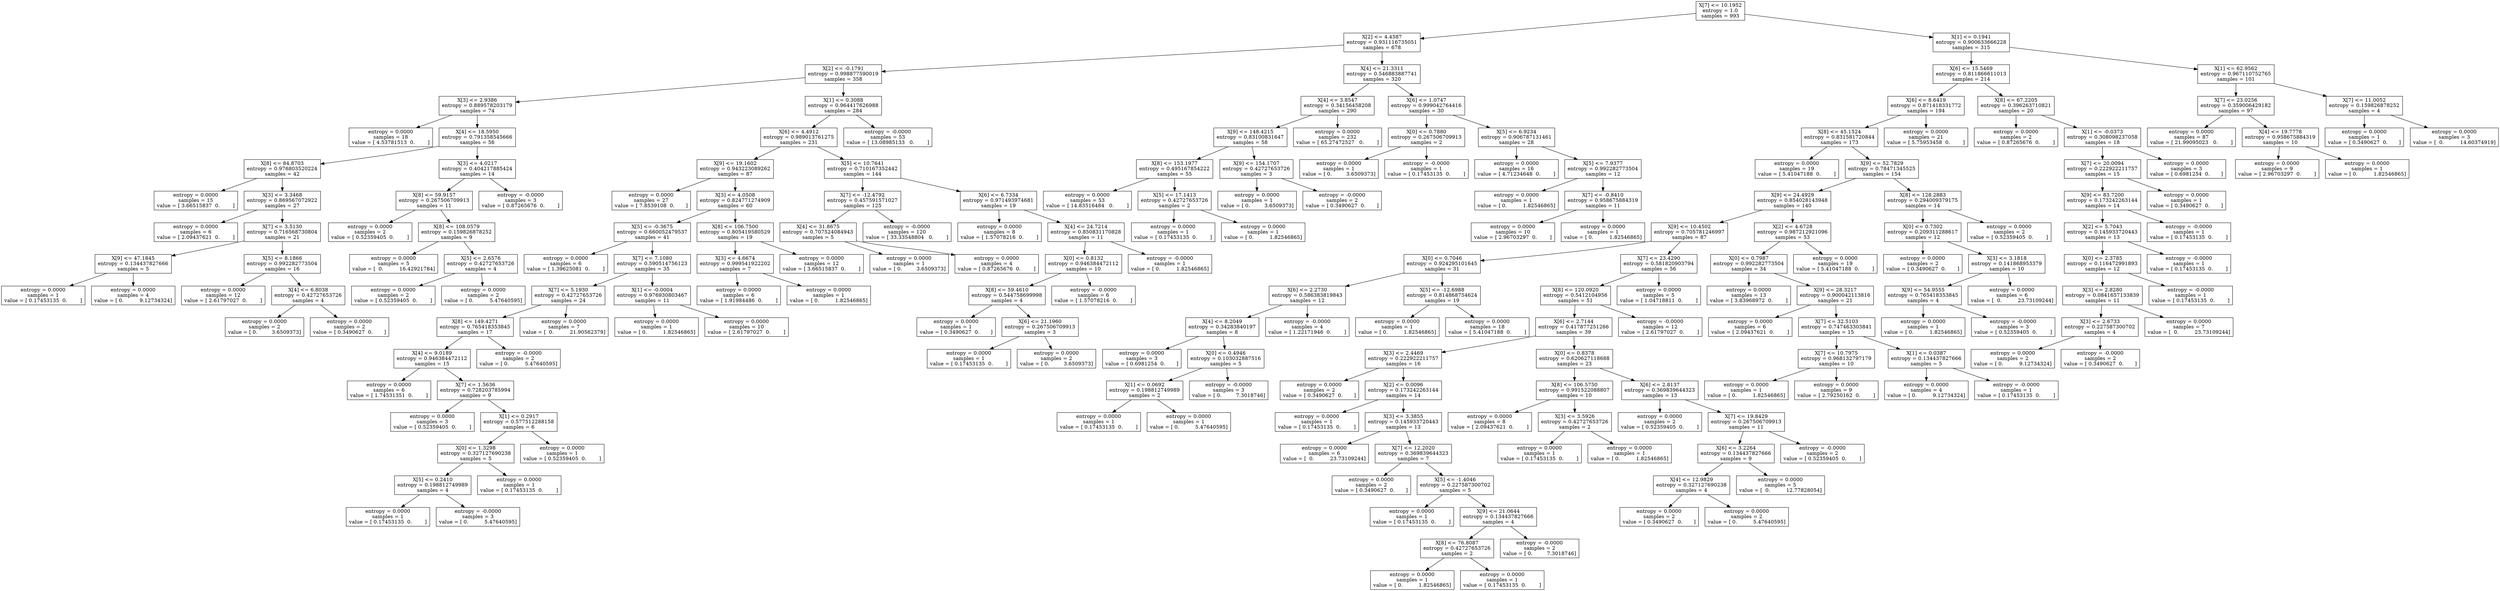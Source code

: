 digraph Tree {
0 [label="X[7] <= 10.1952\nentropy = 1.0\nsamples = 993", shape="box"] ;
1 [label="X[2] <= 4.4587\nentropy = 0.931116735051\nsamples = 678", shape="box"] ;
0 -> 1 ;
2 [label="X[2] <= -0.1791\nentropy = 0.998877590019\nsamples = 358", shape="box"] ;
1 -> 2 ;
3 [label="X[3] <= 2.9386\nentropy = 0.889578203179\nsamples = 74", shape="box"] ;
2 -> 3 ;
4 [label="entropy = 0.0000\nsamples = 18\nvalue = [ 4.53781513  0.        ]", shape="box"] ;
3 -> 4 ;
5 [label="X[4] <= 18.5950\nentropy = 0.791358545666\nsamples = 56", shape="box"] ;
3 -> 5 ;
6 [label="X[8] <= 84.8703\nentropy = 0.976803520224\nsamples = 42", shape="box"] ;
5 -> 6 ;
7 [label="entropy = 0.0000\nsamples = 15\nvalue = [ 3.66515837  0.        ]", shape="box"] ;
6 -> 7 ;
8 [label="X[3] <= 3.3468\nentropy = 0.869567072922\nsamples = 27", shape="box"] ;
6 -> 8 ;
9 [label="entropy = 0.0000\nsamples = 6\nvalue = [ 2.09437621  0.        ]", shape="box"] ;
8 -> 9 ;
10 [label="X[7] <= 3.5130\nentropy = 0.716568730804\nsamples = 21", shape="box"] ;
8 -> 10 ;
11 [label="X[9] <= 47.1845\nentropy = 0.134437827666\nsamples = 5", shape="box"] ;
10 -> 11 ;
12 [label="entropy = 0.0000\nsamples = 1\nvalue = [ 0.17453135  0.        ]", shape="box"] ;
11 -> 12 ;
13 [label="entropy = 0.0000\nsamples = 4\nvalue = [ 0.          9.12734324]", shape="box"] ;
11 -> 13 ;
14 [label="X[5] <= 8.1866\nentropy = 0.992282773504\nsamples = 16", shape="box"] ;
10 -> 14 ;
15 [label="entropy = 0.0000\nsamples = 12\nvalue = [ 2.61797027  0.        ]", shape="box"] ;
14 -> 15 ;
16 [label="X[4] <= 6.8038\nentropy = 0.42727653726\nsamples = 4", shape="box"] ;
14 -> 16 ;
17 [label="entropy = 0.0000\nsamples = 2\nvalue = [ 0.         3.6509373]", shape="box"] ;
16 -> 17 ;
18 [label="entropy = 0.0000\nsamples = 2\nvalue = [ 0.3490627  0.       ]", shape="box"] ;
16 -> 18 ;
19 [label="X[3] <= 4.0217\nentropy = 0.404217885424\nsamples = 14", shape="box"] ;
5 -> 19 ;
20 [label="X[8] <= 59.9157\nentropy = 0.267506709913\nsamples = 11", shape="box"] ;
19 -> 20 ;
21 [label="entropy = 0.0000\nsamples = 2\nvalue = [ 0.52359405  0.        ]", shape="box"] ;
20 -> 21 ;
22 [label="X[8] <= 108.0579\nentropy = 0.159826878252\nsamples = 9", shape="box"] ;
20 -> 22 ;
23 [label="entropy = 0.0000\nsamples = 5\nvalue = [  0.          16.42921784]", shape="box"] ;
22 -> 23 ;
24 [label="X[5] <= 2.6576\nentropy = 0.42727653726\nsamples = 4", shape="box"] ;
22 -> 24 ;
25 [label="entropy = 0.0000\nsamples = 2\nvalue = [ 0.52359405  0.        ]", shape="box"] ;
24 -> 25 ;
26 [label="entropy = 0.0000\nsamples = 2\nvalue = [ 0.          5.47640595]", shape="box"] ;
24 -> 26 ;
27 [label="entropy = -0.0000\nsamples = 3\nvalue = [ 0.87265676  0.        ]", shape="box"] ;
19 -> 27 ;
28 [label="X[1] <= 0.3088\nentropy = 0.964417626988\nsamples = 284", shape="box"] ;
2 -> 28 ;
29 [label="X[6] <= 4.4912\nentropy = 0.989013761275\nsamples = 231", shape="box"] ;
28 -> 29 ;
30 [label="X[9] <= 19.1602\nentropy = 0.943223089262\nsamples = 87", shape="box"] ;
29 -> 30 ;
31 [label="entropy = 0.0000\nsamples = 27\nvalue = [ 7.8539108  0.       ]", shape="box"] ;
30 -> 31 ;
32 [label="X[3] <= 4.0508\nentropy = 0.824771274909\nsamples = 60", shape="box"] ;
30 -> 32 ;
33 [label="X[5] <= -0.3675\nentropy = 0.660052479537\nsamples = 41", shape="box"] ;
32 -> 33 ;
34 [label="entropy = 0.0000\nsamples = 6\nvalue = [ 1.39625081  0.        ]", shape="box"] ;
33 -> 34 ;
35 [label="X[7] <= 7.1080\nentropy = 0.590514756123\nsamples = 35", shape="box"] ;
33 -> 35 ;
36 [label="X[7] <= 5.1930\nentropy = 0.42727653726\nsamples = 24", shape="box"] ;
35 -> 36 ;
37 [label="X[8] <= 149.4271\nentropy = 0.765418353845\nsamples = 17", shape="box"] ;
36 -> 37 ;
38 [label="X[4] <= 9.0189\nentropy = 0.946384472112\nsamples = 15", shape="box"] ;
37 -> 38 ;
39 [label="entropy = 0.0000\nsamples = 6\nvalue = [ 1.74531351  0.        ]", shape="box"] ;
38 -> 39 ;
40 [label="X[7] <= 1.5636\nentropy = 0.728203785994\nsamples = 9", shape="box"] ;
38 -> 40 ;
41 [label="entropy = 0.0000\nsamples = 3\nvalue = [ 0.52359405  0.        ]", shape="box"] ;
40 -> 41 ;
42 [label="X[1] <= 0.2917\nentropy = 0.577512288158\nsamples = 6", shape="box"] ;
40 -> 42 ;
43 [label="X[0] <= 1.3298\nentropy = 0.327127690238\nsamples = 5", shape="box"] ;
42 -> 43 ;
44 [label="X[5] <= 0.2410\nentropy = 0.198812749989\nsamples = 4", shape="box"] ;
43 -> 44 ;
45 [label="entropy = 0.0000\nsamples = 1\nvalue = [ 0.17453135  0.        ]", shape="box"] ;
44 -> 45 ;
46 [label="entropy = -0.0000\nsamples = 3\nvalue = [ 0.          5.47640595]", shape="box"] ;
44 -> 46 ;
47 [label="entropy = 0.0000\nsamples = 1\nvalue = [ 0.17453135  0.        ]", shape="box"] ;
43 -> 47 ;
48 [label="entropy = 0.0000\nsamples = 1\nvalue = [ 0.52359405  0.        ]", shape="box"] ;
42 -> 48 ;
49 [label="entropy = -0.0000\nsamples = 2\nvalue = [ 0.          5.47640595]", shape="box"] ;
37 -> 49 ;
50 [label="entropy = 0.0000\nsamples = 7\nvalue = [  0.          21.90562379]", shape="box"] ;
36 -> 50 ;
51 [label="X[1] <= -0.0004\nentropy = 0.976930803467\nsamples = 11", shape="box"] ;
35 -> 51 ;
52 [label="entropy = 0.0000\nsamples = 1\nvalue = [ 0.          1.82546865]", shape="box"] ;
51 -> 52 ;
53 [label="entropy = 0.0000\nsamples = 10\nvalue = [ 2.61797027  0.        ]", shape="box"] ;
51 -> 53 ;
54 [label="X[8] <= 106.7500\nentropy = 0.805419580529\nsamples = 19", shape="box"] ;
32 -> 54 ;
55 [label="X[3] <= 4.6674\nentropy = 0.999541922202\nsamples = 7", shape="box"] ;
54 -> 55 ;
56 [label="entropy = 0.0000\nsamples = 6\nvalue = [ 1.91984486  0.        ]", shape="box"] ;
55 -> 56 ;
57 [label="entropy = 0.0000\nsamples = 1\nvalue = [ 0.          1.82546865]", shape="box"] ;
55 -> 57 ;
58 [label="entropy = 0.0000\nsamples = 12\nvalue = [ 3.66515837  0.        ]", shape="box"] ;
54 -> 58 ;
59 [label="X[5] <= 10.7641\nentropy = 0.710167352442\nsamples = 144", shape="box"] ;
29 -> 59 ;
60 [label="X[7] <= -12.4792\nentropy = 0.457591571027\nsamples = 125", shape="box"] ;
59 -> 60 ;
61 [label="X[4] <= 31.8675\nentropy = 0.707524084943\nsamples = 5", shape="box"] ;
60 -> 61 ;
62 [label="entropy = 0.0000\nsamples = 1\nvalue = [ 0.         3.6509373]", shape="box"] ;
61 -> 62 ;
63 [label="entropy = 0.0000\nsamples = 4\nvalue = [ 0.87265676  0.        ]", shape="box"] ;
61 -> 63 ;
64 [label="entropy = -0.0000\nsamples = 120\nvalue = [ 33.33548804   0.        ]", shape="box"] ;
60 -> 64 ;
65 [label="X[6] <= 6.7334\nentropy = 0.971493974681\nsamples = 19", shape="box"] ;
59 -> 65 ;
66 [label="entropy = 0.0000\nsamples = 8\nvalue = [ 1.57078216  0.        ]", shape="box"] ;
65 -> 66 ;
67 [label="X[4] <= 24.7214\nentropy = 0.850831170828\nsamples = 11", shape="box"] ;
65 -> 67 ;
68 [label="X[0] <= 0.8132\nentropy = 0.946384472112\nsamples = 10", shape="box"] ;
67 -> 68 ;
69 [label="X[8] <= 59.4610\nentropy = 0.544758699998\nsamples = 4", shape="box"] ;
68 -> 69 ;
70 [label="entropy = 0.0000\nsamples = 1\nvalue = [ 0.3490627  0.       ]", shape="box"] ;
69 -> 70 ;
71 [label="X[6] <= 21.1960\nentropy = 0.267506709913\nsamples = 3", shape="box"] ;
69 -> 71 ;
72 [label="entropy = 0.0000\nsamples = 1\nvalue = [ 0.17453135  0.        ]", shape="box"] ;
71 -> 72 ;
73 [label="entropy = 0.0000\nsamples = 2\nvalue = [ 0.         3.6509373]", shape="box"] ;
71 -> 73 ;
74 [label="entropy = -0.0000\nsamples = 6\nvalue = [ 1.57078216  0.        ]", shape="box"] ;
68 -> 74 ;
75 [label="entropy = -0.0000\nsamples = 1\nvalue = [ 0.          1.82546865]", shape="box"] ;
67 -> 75 ;
76 [label="entropy = -0.0000\nsamples = 53\nvalue = [ 13.08985133   0.        ]", shape="box"] ;
28 -> 76 ;
77 [label="X[4] <= 21.3311\nentropy = 0.546883887741\nsamples = 320", shape="box"] ;
1 -> 77 ;
78 [label="X[4] <= 3.8547\nentropy = 0.34156458208\nsamples = 290", shape="box"] ;
77 -> 78 ;
79 [label="X[9] <= 148.4215\nentropy = 0.83100831647\nsamples = 58", shape="box"] ;
78 -> 79 ;
80 [label="X[8] <= 153.1977\nentropy = 0.495167854222\nsamples = 55", shape="box"] ;
79 -> 80 ;
81 [label="entropy = 0.0000\nsamples = 53\nvalue = [ 14.83516484   0.        ]", shape="box"] ;
80 -> 81 ;
82 [label="X[5] <= 17.1413\nentropy = 0.42727653726\nsamples = 2", shape="box"] ;
80 -> 82 ;
83 [label="entropy = 0.0000\nsamples = 1\nvalue = [ 0.17453135  0.        ]", shape="box"] ;
82 -> 83 ;
84 [label="entropy = 0.0000\nsamples = 1\nvalue = [ 0.          1.82546865]", shape="box"] ;
82 -> 84 ;
85 [label="X[9] <= 154.1707\nentropy = 0.42727653726\nsamples = 3", shape="box"] ;
79 -> 85 ;
86 [label="entropy = 0.0000\nsamples = 1\nvalue = [ 0.         3.6509373]", shape="box"] ;
85 -> 86 ;
87 [label="entropy = -0.0000\nsamples = 2\nvalue = [ 0.3490627  0.       ]", shape="box"] ;
85 -> 87 ;
88 [label="entropy = 0.0000\nsamples = 232\nvalue = [ 65.27472527   0.        ]", shape="box"] ;
78 -> 88 ;
89 [label="X[6] <= 1.0747\nentropy = 0.999042764416\nsamples = 30", shape="box"] ;
77 -> 89 ;
90 [label="X[0] <= 0.7880\nentropy = 0.267506709913\nsamples = 2", shape="box"] ;
89 -> 90 ;
91 [label="entropy = 0.0000\nsamples = 1\nvalue = [ 0.         3.6509373]", shape="box"] ;
90 -> 91 ;
92 [label="entropy = -0.0000\nsamples = 1\nvalue = [ 0.17453135  0.        ]", shape="box"] ;
90 -> 92 ;
93 [label="X[5] <= 6.9234\nentropy = 0.906787131461\nsamples = 28", shape="box"] ;
89 -> 93 ;
94 [label="entropy = 0.0000\nsamples = 16\nvalue = [ 4.71234648  0.        ]", shape="box"] ;
93 -> 94 ;
95 [label="X[5] <= 7.9377\nentropy = 0.992282773504\nsamples = 12", shape="box"] ;
93 -> 95 ;
96 [label="entropy = 0.0000\nsamples = 1\nvalue = [ 0.          1.82546865]", shape="box"] ;
95 -> 96 ;
97 [label="X[7] <= -0.8410\nentropy = 0.958675884319\nsamples = 11", shape="box"] ;
95 -> 97 ;
98 [label="entropy = 0.0000\nsamples = 10\nvalue = [ 2.96703297  0.        ]", shape="box"] ;
97 -> 98 ;
99 [label="entropy = 0.0000\nsamples = 1\nvalue = [ 0.          1.82546865]", shape="box"] ;
97 -> 99 ;
100 [label="X[1] <= 0.1941\nentropy = 0.900633666228\nsamples = 315", shape="box"] ;
0 -> 100 ;
101 [label="X[6] <= 15.5469\nentropy = 0.811866611013\nsamples = 214", shape="box"] ;
100 -> 101 ;
102 [label="X[6] <= 8.6419\nentropy = 0.871418331772\nsamples = 194", shape="box"] ;
101 -> 102 ;
103 [label="X[8] <= 45.1524\nentropy = 0.831581720844\nsamples = 173", shape="box"] ;
102 -> 103 ;
104 [label="entropy = 0.0000\nsamples = 19\nvalue = [ 5.41047188  0.        ]", shape="box"] ;
103 -> 104 ;
105 [label="X[9] <= 52.7829\nentropy = 0.78471345525\nsamples = 154", shape="box"] ;
103 -> 105 ;
106 [label="X[9] <= 24.4929\nentropy = 0.854028143948\nsamples = 140", shape="box"] ;
105 -> 106 ;
107 [label="X[9] <= 10.4502\nentropy = 0.705781246997\nsamples = 87", shape="box"] ;
106 -> 107 ;
108 [label="X[0] <= 0.7046\nentropy = 0.924295101645\nsamples = 31", shape="box"] ;
107 -> 108 ;
109 [label="X[6] <= 2.2730\nentropy = 0.586383819843\nsamples = 12", shape="box"] ;
108 -> 109 ;
110 [label="X[4] <= 8.2049\nentropy = 0.34283840197\nsamples = 8", shape="box"] ;
109 -> 110 ;
111 [label="entropy = 0.0000\nsamples = 3\nvalue = [ 0.6981254  0.       ]", shape="box"] ;
110 -> 111 ;
112 [label="X[0] <= 0.4946\nentropy = 0.103032887516\nsamples = 5", shape="box"] ;
110 -> 112 ;
113 [label="X[1] <= 0.0692\nentropy = 0.198812749989\nsamples = 2", shape="box"] ;
112 -> 113 ;
114 [label="entropy = 0.0000\nsamples = 1\nvalue = [ 0.17453135  0.        ]", shape="box"] ;
113 -> 114 ;
115 [label="entropy = 0.0000\nsamples = 1\nvalue = [ 0.          5.47640595]", shape="box"] ;
113 -> 115 ;
116 [label="entropy = -0.0000\nsamples = 3\nvalue = [ 0.         7.3018746]", shape="box"] ;
112 -> 116 ;
117 [label="entropy = -0.0000\nsamples = 4\nvalue = [ 1.22171946  0.        ]", shape="box"] ;
109 -> 117 ;
118 [label="X[5] <= -12.6988\nentropy = 0.814868754624\nsamples = 19", shape="box"] ;
108 -> 118 ;
119 [label="entropy = 0.0000\nsamples = 1\nvalue = [ 0.          1.82546865]", shape="box"] ;
118 -> 119 ;
120 [label="entropy = 0.0000\nsamples = 18\nvalue = [ 5.41047188  0.        ]", shape="box"] ;
118 -> 120 ;
121 [label="X[7] <= 23.4290\nentropy = 0.581820903794\nsamples = 56", shape="box"] ;
107 -> 121 ;
122 [label="X[8] <= 120.0920\nentropy = 0.5412104956\nsamples = 51", shape="box"] ;
121 -> 122 ;
123 [label="X[6] <= 2.7144\nentropy = 0.417877251266\nsamples = 39", shape="box"] ;
122 -> 123 ;
124 [label="X[3] <= 2.4469\nentropy = 0.222922211757\nsamples = 16", shape="box"] ;
123 -> 124 ;
125 [label="entropy = 0.0000\nsamples = 2\nvalue = [ 0.3490627  0.       ]", shape="box"] ;
124 -> 125 ;
126 [label="X[2] <= 0.0096\nentropy = 0.173242263144\nsamples = 14", shape="box"] ;
124 -> 126 ;
127 [label="entropy = 0.0000\nsamples = 1\nvalue = [ 0.17453135  0.        ]", shape="box"] ;
126 -> 127 ;
128 [label="X[3] <= 3.3855\nentropy = 0.145933720443\nsamples = 13", shape="box"] ;
126 -> 128 ;
129 [label="entropy = 0.0000\nsamples = 6\nvalue = [  0.          23.73109244]", shape="box"] ;
128 -> 129 ;
130 [label="X[7] <= 12.2020\nentropy = 0.369839644323\nsamples = 7", shape="box"] ;
128 -> 130 ;
131 [label="entropy = 0.0000\nsamples = 2\nvalue = [ 0.3490627  0.       ]", shape="box"] ;
130 -> 131 ;
132 [label="X[5] <= -1.4046\nentropy = 0.227587300702\nsamples = 5", shape="box"] ;
130 -> 132 ;
133 [label="entropy = 0.0000\nsamples = 1\nvalue = [ 0.17453135  0.        ]", shape="box"] ;
132 -> 133 ;
134 [label="X[9] <= 21.0644\nentropy = 0.134437827666\nsamples = 4", shape="box"] ;
132 -> 134 ;
135 [label="X[8] <= 76.8087\nentropy = 0.42727653726\nsamples = 2", shape="box"] ;
134 -> 135 ;
136 [label="entropy = 0.0000\nsamples = 1\nvalue = [ 0.          1.82546865]", shape="box"] ;
135 -> 136 ;
137 [label="entropy = 0.0000\nsamples = 1\nvalue = [ 0.17453135  0.        ]", shape="box"] ;
135 -> 137 ;
138 [label="entropy = -0.0000\nsamples = 2\nvalue = [ 0.         7.3018746]", shape="box"] ;
134 -> 138 ;
139 [label="X[0] <= 0.8378\nentropy = 0.620627118688\nsamples = 23", shape="box"] ;
123 -> 139 ;
140 [label="X[8] <= 106.5750\nentropy = 0.991522088807\nsamples = 10", shape="box"] ;
139 -> 140 ;
141 [label="entropy = 0.0000\nsamples = 8\nvalue = [ 2.09437621  0.        ]", shape="box"] ;
140 -> 141 ;
142 [label="X[3] <= 3.5926\nentropy = 0.42727653726\nsamples = 2", shape="box"] ;
140 -> 142 ;
143 [label="entropy = 0.0000\nsamples = 1\nvalue = [ 0.17453135  0.        ]", shape="box"] ;
142 -> 143 ;
144 [label="entropy = 0.0000\nsamples = 1\nvalue = [ 0.          1.82546865]", shape="box"] ;
142 -> 144 ;
145 [label="X[6] <= 2.8137\nentropy = 0.369839644323\nsamples = 13", shape="box"] ;
139 -> 145 ;
146 [label="entropy = 0.0000\nsamples = 2\nvalue = [ 0.52359405  0.        ]", shape="box"] ;
145 -> 146 ;
147 [label="X[7] <= 19.8429\nentropy = 0.267506709913\nsamples = 11", shape="box"] ;
145 -> 147 ;
148 [label="X[6] <= 3.2264\nentropy = 0.134437827666\nsamples = 9", shape="box"] ;
147 -> 148 ;
149 [label="X[4] <= 12.9829\nentropy = 0.327127690238\nsamples = 4", shape="box"] ;
148 -> 149 ;
150 [label="entropy = 0.0000\nsamples = 2\nvalue = [ 0.3490627  0.       ]", shape="box"] ;
149 -> 150 ;
151 [label="entropy = 0.0000\nsamples = 2\nvalue = [ 0.          5.47640595]", shape="box"] ;
149 -> 151 ;
152 [label="entropy = 0.0000\nsamples = 5\nvalue = [  0.          12.77828054]", shape="box"] ;
148 -> 152 ;
153 [label="entropy = -0.0000\nsamples = 2\nvalue = [ 0.52359405  0.        ]", shape="box"] ;
147 -> 153 ;
154 [label="entropy = -0.0000\nsamples = 12\nvalue = [ 2.61797027  0.        ]", shape="box"] ;
122 -> 154 ;
155 [label="entropy = 0.0000\nsamples = 5\nvalue = [ 1.04718811  0.        ]", shape="box"] ;
121 -> 155 ;
156 [label="X[2] <= 4.6728\nentropy = 0.987212921096\nsamples = 53", shape="box"] ;
106 -> 156 ;
157 [label="X[0] <= 0.7987\nentropy = 0.992282773504\nsamples = 34", shape="box"] ;
156 -> 157 ;
158 [label="entropy = 0.0000\nsamples = 13\nvalue = [ 3.83968972  0.        ]", shape="box"] ;
157 -> 158 ;
159 [label="X[9] <= 28.3217\nentropy = 0.900042113816\nsamples = 21", shape="box"] ;
157 -> 159 ;
160 [label="entropy = 0.0000\nsamples = 6\nvalue = [ 2.09437621  0.        ]", shape="box"] ;
159 -> 160 ;
161 [label="X[7] <= 32.5103\nentropy = 0.747463303841\nsamples = 15", shape="box"] ;
159 -> 161 ;
162 [label="X[7] <= 10.7975\nentropy = 0.968132797179\nsamples = 10", shape="box"] ;
161 -> 162 ;
163 [label="entropy = 0.0000\nsamples = 1\nvalue = [ 0.          1.82546865]", shape="box"] ;
162 -> 163 ;
164 [label="entropy = 0.0000\nsamples = 9\nvalue = [ 2.79250162  0.        ]", shape="box"] ;
162 -> 164 ;
165 [label="X[1] <= 0.0387\nentropy = 0.134437827666\nsamples = 5", shape="box"] ;
161 -> 165 ;
166 [label="entropy = 0.0000\nsamples = 4\nvalue = [ 0.          9.12734324]", shape="box"] ;
165 -> 166 ;
167 [label="entropy = -0.0000\nsamples = 1\nvalue = [ 0.17453135  0.        ]", shape="box"] ;
165 -> 167 ;
168 [label="entropy = 0.0000\nsamples = 19\nvalue = [ 5.41047188  0.        ]", shape="box"] ;
156 -> 168 ;
169 [label="X[8] <= 128.2883\nentropy = 0.294009379175\nsamples = 14", shape="box"] ;
105 -> 169 ;
170 [label="X[0] <= 0.7302\nentropy = 0.209311288617\nsamples = 12", shape="box"] ;
169 -> 170 ;
171 [label="entropy = 0.0000\nsamples = 2\nvalue = [ 0.3490627  0.       ]", shape="box"] ;
170 -> 171 ;
172 [label="X[3] <= 3.1818\nentropy = 0.141868953379\nsamples = 10", shape="box"] ;
170 -> 172 ;
173 [label="X[9] <= 54.9555\nentropy = 0.765418353845\nsamples = 4", shape="box"] ;
172 -> 173 ;
174 [label="entropy = 0.0000\nsamples = 1\nvalue = [ 0.          1.82546865]", shape="box"] ;
173 -> 174 ;
175 [label="entropy = -0.0000\nsamples = 3\nvalue = [ 0.52359405  0.        ]", shape="box"] ;
173 -> 175 ;
176 [label="entropy = 0.0000\nsamples = 6\nvalue = [  0.          23.73109244]", shape="box"] ;
172 -> 176 ;
177 [label="entropy = 0.0000\nsamples = 2\nvalue = [ 0.52359405  0.        ]", shape="box"] ;
169 -> 177 ;
178 [label="entropy = 0.0000\nsamples = 21\nvalue = [ 5.75953458  0.        ]", shape="box"] ;
102 -> 178 ;
179 [label="X[8] <= 67.2205\nentropy = 0.396263710821\nsamples = 20", shape="box"] ;
101 -> 179 ;
180 [label="entropy = 0.0000\nsamples = 2\nvalue = [ 0.87265676  0.        ]", shape="box"] ;
179 -> 180 ;
181 [label="X[1] <= -0.0373\nentropy = 0.308098237058\nsamples = 18", shape="box"] ;
179 -> 181 ;
182 [label="X[7] <= 20.0094\nentropy = 0.222922211757\nsamples = 15", shape="box"] ;
181 -> 182 ;
183 [label="X[9] <= 83.7200\nentropy = 0.173242263144\nsamples = 14", shape="box"] ;
182 -> 183 ;
184 [label="X[2] <= 5.7043\nentropy = 0.145933720443\nsamples = 13", shape="box"] ;
183 -> 184 ;
185 [label="X[0] <= 2.3785\nentropy = 0.116472991893\nsamples = 12", shape="box"] ;
184 -> 185 ;
186 [label="X[3] <= 2.8280\nentropy = 0.0841657133839\nsamples = 11", shape="box"] ;
185 -> 186 ;
187 [label="X[3] <= 2.6733\nentropy = 0.227587300702\nsamples = 4", shape="box"] ;
186 -> 187 ;
188 [label="entropy = 0.0000\nsamples = 2\nvalue = [ 0.          9.12734324]", shape="box"] ;
187 -> 188 ;
189 [label="entropy = -0.0000\nsamples = 2\nvalue = [ 0.3490627  0.       ]", shape="box"] ;
187 -> 189 ;
190 [label="entropy = 0.0000\nsamples = 7\nvalue = [  0.          23.73109244]", shape="box"] ;
186 -> 190 ;
191 [label="entropy = -0.0000\nsamples = 1\nvalue = [ 0.17453135  0.        ]", shape="box"] ;
185 -> 191 ;
192 [label="entropy = -0.0000\nsamples = 1\nvalue = [ 0.17453135  0.        ]", shape="box"] ;
184 -> 192 ;
193 [label="entropy = -0.0000\nsamples = 1\nvalue = [ 0.17453135  0.        ]", shape="box"] ;
183 -> 193 ;
194 [label="entropy = 0.0000\nsamples = 1\nvalue = [ 0.3490627  0.       ]", shape="box"] ;
182 -> 194 ;
195 [label="entropy = 0.0000\nsamples = 3\nvalue = [ 0.6981254  0.       ]", shape="box"] ;
181 -> 195 ;
196 [label="X[1] <= 62.9562\nentropy = 0.967110752765\nsamples = 101", shape="box"] ;
100 -> 196 ;
197 [label="X[7] <= 23.0256\nentropy = 0.359006429182\nsamples = 97", shape="box"] ;
196 -> 197 ;
198 [label="entropy = 0.0000\nsamples = 87\nvalue = [ 21.99095023   0.        ]", shape="box"] ;
197 -> 198 ;
199 [label="X[4] <= 19.7778\nentropy = 0.958675884319\nsamples = 10", shape="box"] ;
197 -> 199 ;
200 [label="entropy = 0.0000\nsamples = 9\nvalue = [ 2.96703297  0.        ]", shape="box"] ;
199 -> 200 ;
201 [label="entropy = 0.0000\nsamples = 1\nvalue = [ 0.          1.82546865]", shape="box"] ;
199 -> 201 ;
202 [label="X[7] <= 11.0052\nentropy = 0.159826878252\nsamples = 4", shape="box"] ;
196 -> 202 ;
203 [label="entropy = 0.0000\nsamples = 1\nvalue = [ 0.3490627  0.       ]", shape="box"] ;
202 -> 203 ;
204 [label="entropy = 0.0000\nsamples = 3\nvalue = [  0.          14.60374919]", shape="box"] ;
202 -> 204 ;
}